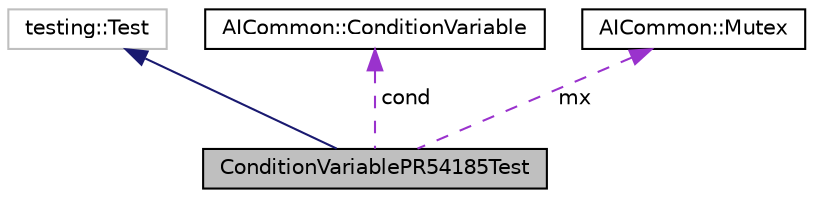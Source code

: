 digraph "ConditionVariablePR54185Test"
{
 // LATEX_PDF_SIZE
  edge [fontname="Helvetica",fontsize="10",labelfontname="Helvetica",labelfontsize="10"];
  node [fontname="Helvetica",fontsize="10",shape=record];
  Node1 [label="ConditionVariablePR54185Test",height=0.2,width=0.4,color="black", fillcolor="grey75", style="filled", fontcolor="black",tooltip=" "];
  Node2 -> Node1 [dir="back",color="midnightblue",fontsize="10",style="solid"];
  Node2 [label="testing::Test",height=0.2,width=0.4,color="grey75", fillcolor="white", style="filled",tooltip=" "];
  Node3 -> Node1 [dir="back",color="darkorchid3",fontsize="10",style="dashed",label=" cond" ];
  Node3 [label="AICommon::ConditionVariable",height=0.2,width=0.4,color="black", fillcolor="white", style="filled",URL="$classAICommon_1_1ConditionVariable.html",tooltip=" "];
  Node4 -> Node1 [dir="back",color="darkorchid3",fontsize="10",style="dashed",label=" mx" ];
  Node4 [label="AICommon::Mutex",height=0.2,width=0.4,color="black", fillcolor="white", style="filled",URL="$classAICommon_1_1Mutex.html",tooltip=" "];
}
